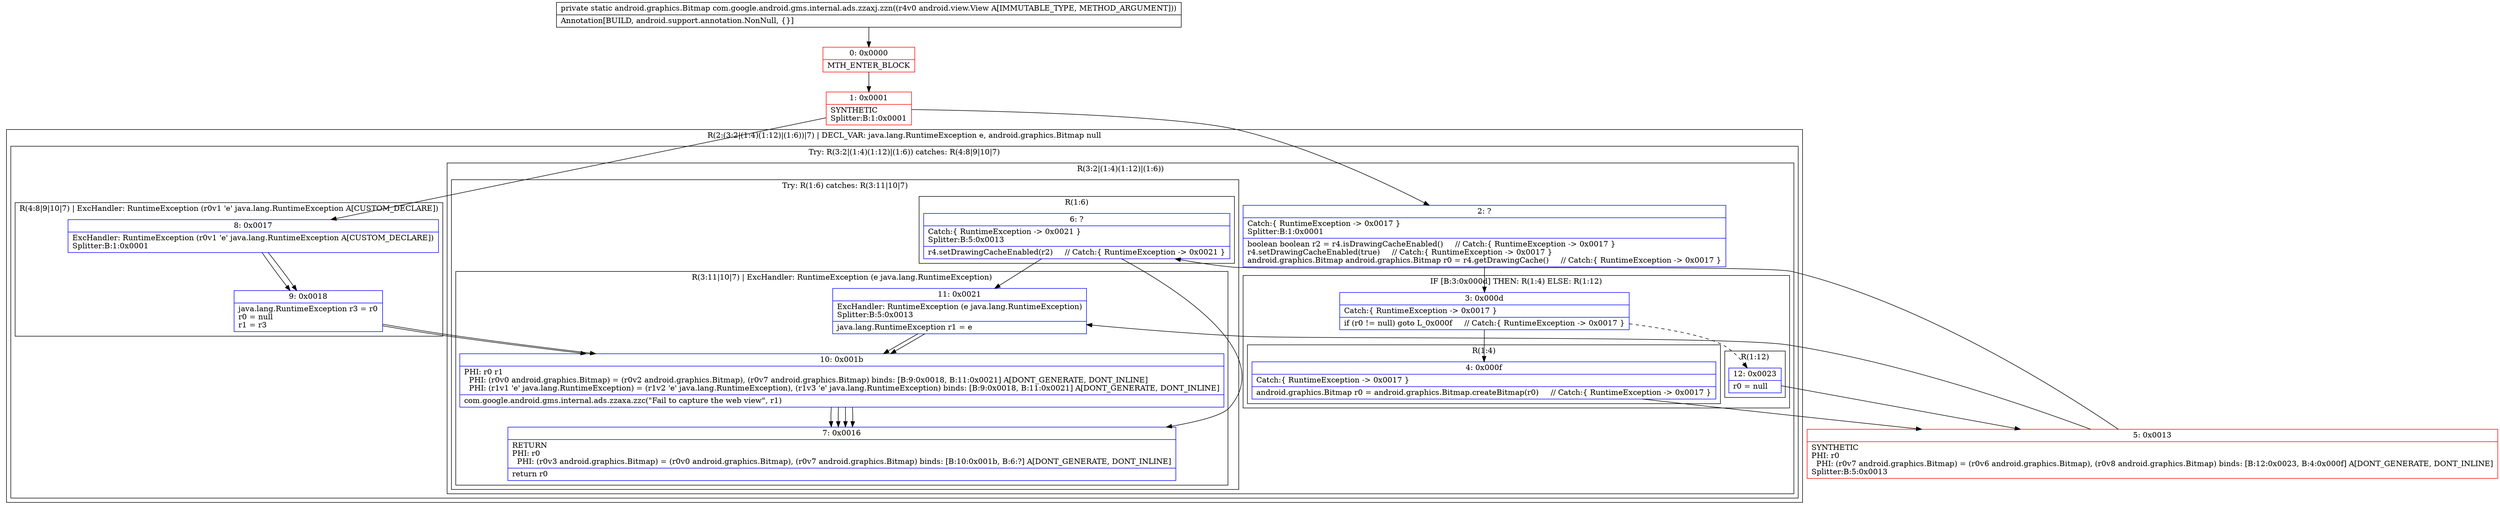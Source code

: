 digraph "CFG forcom.google.android.gms.internal.ads.zzaxj.zzn(Landroid\/view\/View;)Landroid\/graphics\/Bitmap;" {
subgraph cluster_Region_996988457 {
label = "R(2:(3:2|(1:4)(1:12)|(1:6))|7) | DECL_VAR: java.lang.RuntimeException e, android.graphics.Bitmap null\l";
node [shape=record,color=blue];
subgraph cluster_TryCatchRegion_216736452 {
label = "Try: R(3:2|(1:4)(1:12)|(1:6)) catches: R(4:8|9|10|7)";
node [shape=record,color=blue];
subgraph cluster_Region_984075770 {
label = "R(3:2|(1:4)(1:12)|(1:6))";
node [shape=record,color=blue];
Node_2 [shape=record,label="{2\:\ ?|Catch:\{ RuntimeException \-\> 0x0017 \}\lSplitter:B:1:0x0001\l|boolean boolean r2 = r4.isDrawingCacheEnabled()     \/\/ Catch:\{ RuntimeException \-\> 0x0017 \}\lr4.setDrawingCacheEnabled(true)     \/\/ Catch:\{ RuntimeException \-\> 0x0017 \}\landroid.graphics.Bitmap android.graphics.Bitmap r0 = r4.getDrawingCache()     \/\/ Catch:\{ RuntimeException \-\> 0x0017 \}\l}"];
subgraph cluster_IfRegion_825393259 {
label = "IF [B:3:0x000d] THEN: R(1:4) ELSE: R(1:12)";
node [shape=record,color=blue];
Node_3 [shape=record,label="{3\:\ 0x000d|Catch:\{ RuntimeException \-\> 0x0017 \}\l|if (r0 != null) goto L_0x000f     \/\/ Catch:\{ RuntimeException \-\> 0x0017 \}\l}"];
subgraph cluster_Region_2041078555 {
label = "R(1:4)";
node [shape=record,color=blue];
Node_4 [shape=record,label="{4\:\ 0x000f|Catch:\{ RuntimeException \-\> 0x0017 \}\l|android.graphics.Bitmap r0 = android.graphics.Bitmap.createBitmap(r0)     \/\/ Catch:\{ RuntimeException \-\> 0x0017 \}\l}"];
}
subgraph cluster_Region_1853989895 {
label = "R(1:12)";
node [shape=record,color=blue];
Node_12 [shape=record,label="{12\:\ 0x0023|r0 = null\l}"];
}
}
subgraph cluster_TryCatchRegion_1422366374 {
label = "Try: R(1:6) catches: R(3:11|10|7)";
node [shape=record,color=blue];
subgraph cluster_Region_1391503278 {
label = "R(1:6)";
node [shape=record,color=blue];
Node_6 [shape=record,label="{6\:\ ?|Catch:\{ RuntimeException \-\> 0x0021 \}\lSplitter:B:5:0x0013\l|r4.setDrawingCacheEnabled(r2)     \/\/ Catch:\{ RuntimeException \-\> 0x0021 \}\l}"];
}
subgraph cluster_Region_44913218 {
label = "R(3:11|10|7) | ExcHandler: RuntimeException (e java.lang.RuntimeException)\l";
node [shape=record,color=blue];
Node_11 [shape=record,label="{11\:\ 0x0021|ExcHandler: RuntimeException (e java.lang.RuntimeException)\lSplitter:B:5:0x0013\l|java.lang.RuntimeException r1 = e\l}"];
Node_10 [shape=record,label="{10\:\ 0x001b|PHI: r0 r1 \l  PHI: (r0v0 android.graphics.Bitmap) = (r0v2 android.graphics.Bitmap), (r0v7 android.graphics.Bitmap) binds: [B:9:0x0018, B:11:0x0021] A[DONT_GENERATE, DONT_INLINE]\l  PHI: (r1v1 'e' java.lang.RuntimeException) = (r1v2 'e' java.lang.RuntimeException), (r1v3 'e' java.lang.RuntimeException) binds: [B:9:0x0018, B:11:0x0021] A[DONT_GENERATE, DONT_INLINE]\l|com.google.android.gms.internal.ads.zzaxa.zzc(\"Fail to capture the web view\", r1)\l}"];
Node_7 [shape=record,label="{7\:\ 0x0016|RETURN\lPHI: r0 \l  PHI: (r0v3 android.graphics.Bitmap) = (r0v0 android.graphics.Bitmap), (r0v7 android.graphics.Bitmap) binds: [B:10:0x001b, B:6:?] A[DONT_GENERATE, DONT_INLINE]\l|return r0\l}"];
}
}
}
subgraph cluster_Region_1860547881 {
label = "R(4:8|9|10|7) | ExcHandler: RuntimeException (r0v1 'e' java.lang.RuntimeException A[CUSTOM_DECLARE])\l";
node [shape=record,color=blue];
Node_8 [shape=record,label="{8\:\ 0x0017|ExcHandler: RuntimeException (r0v1 'e' java.lang.RuntimeException A[CUSTOM_DECLARE])\lSplitter:B:1:0x0001\l}"];
Node_9 [shape=record,label="{9\:\ 0x0018|java.lang.RuntimeException r3 = r0\lr0 = null\lr1 = r3\l}"];
Node_10 [shape=record,label="{10\:\ 0x001b|PHI: r0 r1 \l  PHI: (r0v0 android.graphics.Bitmap) = (r0v2 android.graphics.Bitmap), (r0v7 android.graphics.Bitmap) binds: [B:9:0x0018, B:11:0x0021] A[DONT_GENERATE, DONT_INLINE]\l  PHI: (r1v1 'e' java.lang.RuntimeException) = (r1v2 'e' java.lang.RuntimeException), (r1v3 'e' java.lang.RuntimeException) binds: [B:9:0x0018, B:11:0x0021] A[DONT_GENERATE, DONT_INLINE]\l|com.google.android.gms.internal.ads.zzaxa.zzc(\"Fail to capture the web view\", r1)\l}"];
Node_7 [shape=record,label="{7\:\ 0x0016|RETURN\lPHI: r0 \l  PHI: (r0v3 android.graphics.Bitmap) = (r0v0 android.graphics.Bitmap), (r0v7 android.graphics.Bitmap) binds: [B:10:0x001b, B:6:?] A[DONT_GENERATE, DONT_INLINE]\l|return r0\l}"];
}
}
Node_7 [shape=record,label="{7\:\ 0x0016|RETURN\lPHI: r0 \l  PHI: (r0v3 android.graphics.Bitmap) = (r0v0 android.graphics.Bitmap), (r0v7 android.graphics.Bitmap) binds: [B:10:0x001b, B:6:?] A[DONT_GENERATE, DONT_INLINE]\l|return r0\l}"];
}
subgraph cluster_Region_1860547881 {
label = "R(4:8|9|10|7) | ExcHandler: RuntimeException (r0v1 'e' java.lang.RuntimeException A[CUSTOM_DECLARE])\l";
node [shape=record,color=blue];
Node_8 [shape=record,label="{8\:\ 0x0017|ExcHandler: RuntimeException (r0v1 'e' java.lang.RuntimeException A[CUSTOM_DECLARE])\lSplitter:B:1:0x0001\l}"];
Node_9 [shape=record,label="{9\:\ 0x0018|java.lang.RuntimeException r3 = r0\lr0 = null\lr1 = r3\l}"];
Node_10 [shape=record,label="{10\:\ 0x001b|PHI: r0 r1 \l  PHI: (r0v0 android.graphics.Bitmap) = (r0v2 android.graphics.Bitmap), (r0v7 android.graphics.Bitmap) binds: [B:9:0x0018, B:11:0x0021] A[DONT_GENERATE, DONT_INLINE]\l  PHI: (r1v1 'e' java.lang.RuntimeException) = (r1v2 'e' java.lang.RuntimeException), (r1v3 'e' java.lang.RuntimeException) binds: [B:9:0x0018, B:11:0x0021] A[DONT_GENERATE, DONT_INLINE]\l|com.google.android.gms.internal.ads.zzaxa.zzc(\"Fail to capture the web view\", r1)\l}"];
Node_7 [shape=record,label="{7\:\ 0x0016|RETURN\lPHI: r0 \l  PHI: (r0v3 android.graphics.Bitmap) = (r0v0 android.graphics.Bitmap), (r0v7 android.graphics.Bitmap) binds: [B:10:0x001b, B:6:?] A[DONT_GENERATE, DONT_INLINE]\l|return r0\l}"];
}
subgraph cluster_Region_44913218 {
label = "R(3:11|10|7) | ExcHandler: RuntimeException (e java.lang.RuntimeException)\l";
node [shape=record,color=blue];
Node_11 [shape=record,label="{11\:\ 0x0021|ExcHandler: RuntimeException (e java.lang.RuntimeException)\lSplitter:B:5:0x0013\l|java.lang.RuntimeException r1 = e\l}"];
Node_10 [shape=record,label="{10\:\ 0x001b|PHI: r0 r1 \l  PHI: (r0v0 android.graphics.Bitmap) = (r0v2 android.graphics.Bitmap), (r0v7 android.graphics.Bitmap) binds: [B:9:0x0018, B:11:0x0021] A[DONT_GENERATE, DONT_INLINE]\l  PHI: (r1v1 'e' java.lang.RuntimeException) = (r1v2 'e' java.lang.RuntimeException), (r1v3 'e' java.lang.RuntimeException) binds: [B:9:0x0018, B:11:0x0021] A[DONT_GENERATE, DONT_INLINE]\l|com.google.android.gms.internal.ads.zzaxa.zzc(\"Fail to capture the web view\", r1)\l}"];
Node_7 [shape=record,label="{7\:\ 0x0016|RETURN\lPHI: r0 \l  PHI: (r0v3 android.graphics.Bitmap) = (r0v0 android.graphics.Bitmap), (r0v7 android.graphics.Bitmap) binds: [B:10:0x001b, B:6:?] A[DONT_GENERATE, DONT_INLINE]\l|return r0\l}"];
}
Node_0 [shape=record,color=red,label="{0\:\ 0x0000|MTH_ENTER_BLOCK\l}"];
Node_1 [shape=record,color=red,label="{1\:\ 0x0001|SYNTHETIC\lSplitter:B:1:0x0001\l}"];
Node_5 [shape=record,color=red,label="{5\:\ 0x0013|SYNTHETIC\lPHI: r0 \l  PHI: (r0v7 android.graphics.Bitmap) = (r0v6 android.graphics.Bitmap), (r0v8 android.graphics.Bitmap) binds: [B:12:0x0023, B:4:0x000f] A[DONT_GENERATE, DONT_INLINE]\lSplitter:B:5:0x0013\l}"];
MethodNode[shape=record,label="{private static android.graphics.Bitmap com.google.android.gms.internal.ads.zzaxj.zzn((r4v0 android.view.View A[IMMUTABLE_TYPE, METHOD_ARGUMENT]))  | Annotation[BUILD, android.support.annotation.NonNull, \{\}]\l}"];
MethodNode -> Node_0;
Node_2 -> Node_3;
Node_3 -> Node_4;
Node_3 -> Node_12[style=dashed];
Node_4 -> Node_5;
Node_12 -> Node_5;
Node_6 -> Node_7;
Node_6 -> Node_11;
Node_11 -> Node_10;
Node_10 -> Node_7;
Node_8 -> Node_9;
Node_9 -> Node_10;
Node_10 -> Node_7;
Node_8 -> Node_9;
Node_9 -> Node_10;
Node_10 -> Node_7;
Node_11 -> Node_10;
Node_10 -> Node_7;
Node_0 -> Node_1;
Node_1 -> Node_2;
Node_1 -> Node_8;
Node_5 -> Node_6;
Node_5 -> Node_11;
}

